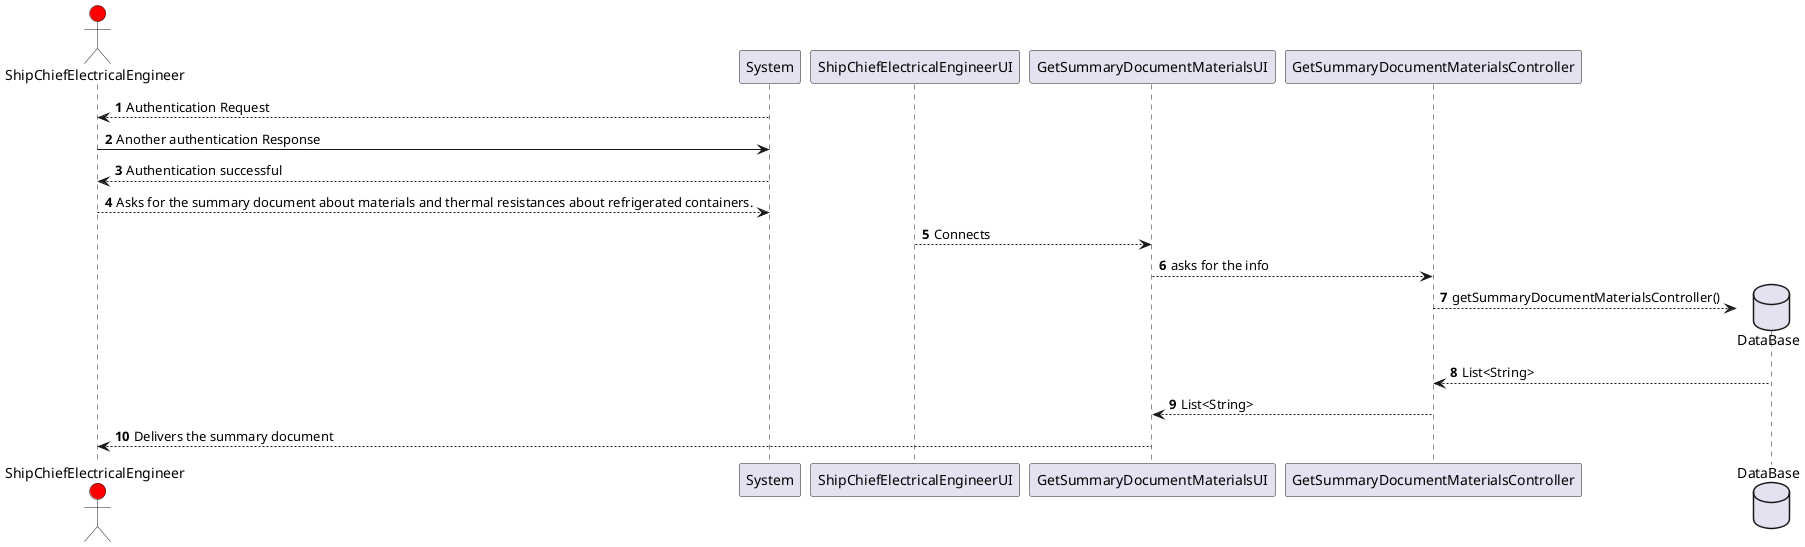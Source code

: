 @startuml

autonumber

actor ShipChiefElectricalEngineer #red

System --> ShipChiefElectricalEngineer: Authentication Request
ShipChiefElectricalEngineer -> System : Another authentication Response
System --> ShipChiefElectricalEngineer : Authentication successful
ShipChiefElectricalEngineer --> System : Asks for the summary document about materials and thermal resistances about refrigerated containers.
ShipChiefElectricalEngineerUI --> GetSummaryDocumentMaterialsUI : Connects
GetSummaryDocumentMaterialsUI --> GetSummaryDocumentMaterialsController : asks for the info
database       "DataBase"              as db
GetSummaryDocumentMaterialsController --> db** : getSummaryDocumentMaterialsController()
db --> GetSummaryDocumentMaterialsController : List<String>
GetSummaryDocumentMaterialsController --> GetSummaryDocumentMaterialsUI : List<String>
GetSummaryDocumentMaterialsUI --> ShipChiefElectricalEngineer : Delivers the summary document

@enduml